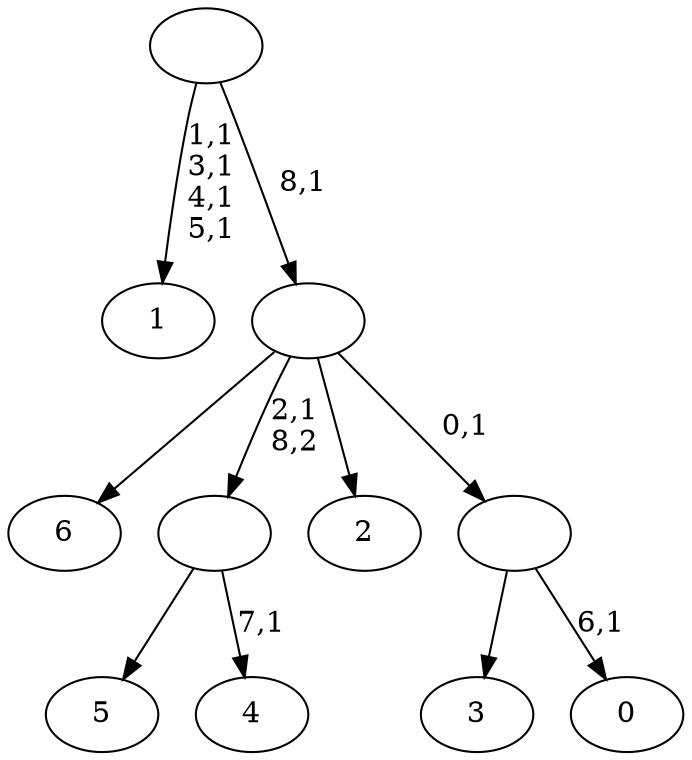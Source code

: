 digraph T {
	16 [label="6"]
	15 [label="5"]
	14 [label="4"]
	12 [label=""]
	11 [label="3"]
	10 [label="2"]
	9 [label="1"]
	4 [label="0"]
	2 [label=""]
	1 [label=""]
	0 [label=""]
	12 -> 14 [label="7,1"]
	12 -> 15 [label=""]
	2 -> 4 [label="6,1"]
	2 -> 11 [label=""]
	1 -> 16 [label=""]
	1 -> 12 [label="2,1\n8,2"]
	1 -> 10 [label=""]
	1 -> 2 [label="0,1"]
	0 -> 9 [label="1,1\n3,1\n4,1\n5,1"]
	0 -> 1 [label="8,1"]
}
